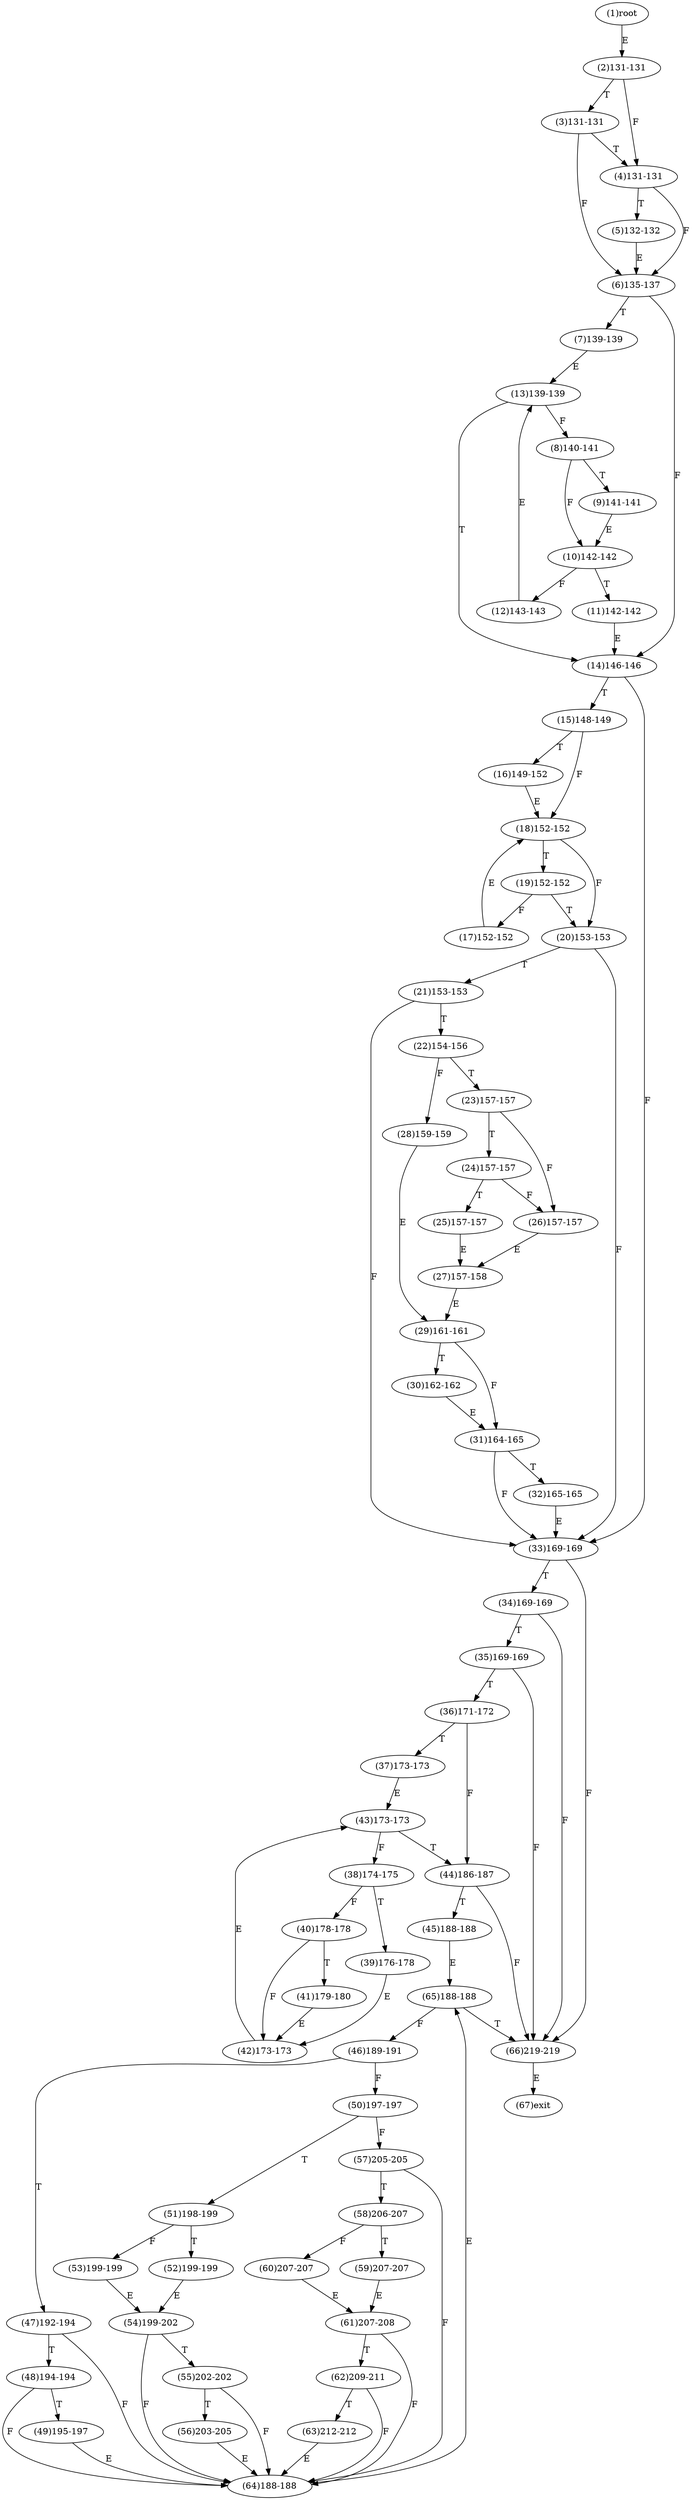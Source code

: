 digraph "" { 
1[ label="(1)root"];
2[ label="(2)131-131"];
3[ label="(3)131-131"];
4[ label="(4)131-131"];
5[ label="(5)132-132"];
6[ label="(6)135-137"];
7[ label="(7)139-139"];
8[ label="(8)140-141"];
9[ label="(9)141-141"];
10[ label="(10)142-142"];
11[ label="(11)142-142"];
12[ label="(12)143-143"];
13[ label="(13)139-139"];
14[ label="(14)146-146"];
15[ label="(15)148-149"];
17[ label="(17)152-152"];
16[ label="(16)149-152"];
19[ label="(19)152-152"];
18[ label="(18)152-152"];
21[ label="(21)153-153"];
20[ label="(20)153-153"];
23[ label="(23)157-157"];
22[ label="(22)154-156"];
25[ label="(25)157-157"];
24[ label="(24)157-157"];
27[ label="(27)157-158"];
26[ label="(26)157-157"];
29[ label="(29)161-161"];
28[ label="(28)159-159"];
31[ label="(31)164-165"];
30[ label="(30)162-162"];
34[ label="(34)169-169"];
35[ label="(35)169-169"];
32[ label="(32)165-165"];
33[ label="(33)169-169"];
38[ label="(38)174-175"];
39[ label="(39)176-178"];
36[ label="(36)171-172"];
37[ label="(37)173-173"];
42[ label="(42)173-173"];
43[ label="(43)173-173"];
40[ label="(40)178-178"];
41[ label="(41)179-180"];
46[ label="(46)189-191"];
47[ label="(47)192-194"];
44[ label="(44)186-187"];
45[ label="(45)188-188"];
51[ label="(51)198-199"];
50[ label="(50)197-197"];
49[ label="(49)195-197"];
48[ label="(48)194-194"];
55[ label="(55)202-202"];
54[ label="(54)199-202"];
53[ label="(53)199-199"];
52[ label="(52)199-199"];
59[ label="(59)207-207"];
58[ label="(58)206-207"];
57[ label="(57)205-205"];
56[ label="(56)203-205"];
63[ label="(63)212-212"];
62[ label="(62)209-211"];
61[ label="(61)207-208"];
60[ label="(60)207-207"];
64[ label="(64)188-188"];
65[ label="(65)188-188"];
66[ label="(66)219-219"];
67[ label="(67)exit"];
1->2[ label="E"];
2->4[ label="F"];
2->3[ label="T"];
3->6[ label="F"];
3->4[ label="T"];
4->6[ label="F"];
4->5[ label="T"];
5->6[ label="E"];
6->14[ label="F"];
6->7[ label="T"];
7->13[ label="E"];
8->10[ label="F"];
8->9[ label="T"];
9->10[ label="E"];
10->12[ label="F"];
10->11[ label="T"];
11->14[ label="E"];
12->13[ label="E"];
13->8[ label="F"];
13->14[ label="T"];
14->33[ label="F"];
14->15[ label="T"];
15->18[ label="F"];
15->16[ label="T"];
16->18[ label="E"];
17->18[ label="E"];
18->20[ label="F"];
18->19[ label="T"];
19->17[ label="F"];
19->20[ label="T"];
20->33[ label="F"];
20->21[ label="T"];
21->33[ label="F"];
21->22[ label="T"];
22->28[ label="F"];
22->23[ label="T"];
23->26[ label="F"];
23->24[ label="T"];
24->26[ label="F"];
24->25[ label="T"];
25->27[ label="E"];
26->27[ label="E"];
27->29[ label="E"];
28->29[ label="E"];
29->31[ label="F"];
29->30[ label="T"];
30->31[ label="E"];
31->33[ label="F"];
31->32[ label="T"];
32->33[ label="E"];
33->66[ label="F"];
33->34[ label="T"];
34->66[ label="F"];
34->35[ label="T"];
35->66[ label="F"];
35->36[ label="T"];
36->44[ label="F"];
36->37[ label="T"];
37->43[ label="E"];
38->40[ label="F"];
38->39[ label="T"];
39->42[ label="E"];
40->42[ label="F"];
40->41[ label="T"];
41->42[ label="E"];
42->43[ label="E"];
43->38[ label="F"];
43->44[ label="T"];
44->66[ label="F"];
44->45[ label="T"];
45->65[ label="E"];
46->50[ label="F"];
46->47[ label="T"];
47->64[ label="F"];
47->48[ label="T"];
48->64[ label="F"];
48->49[ label="T"];
49->64[ label="E"];
50->57[ label="F"];
50->51[ label="T"];
51->53[ label="F"];
51->52[ label="T"];
52->54[ label="E"];
53->54[ label="E"];
54->64[ label="F"];
54->55[ label="T"];
55->64[ label="F"];
55->56[ label="T"];
56->64[ label="E"];
57->64[ label="F"];
57->58[ label="T"];
58->60[ label="F"];
58->59[ label="T"];
59->61[ label="E"];
60->61[ label="E"];
61->64[ label="F"];
61->62[ label="T"];
62->64[ label="F"];
62->63[ label="T"];
63->64[ label="E"];
64->65[ label="E"];
65->46[ label="F"];
65->66[ label="T"];
66->67[ label="E"];
}